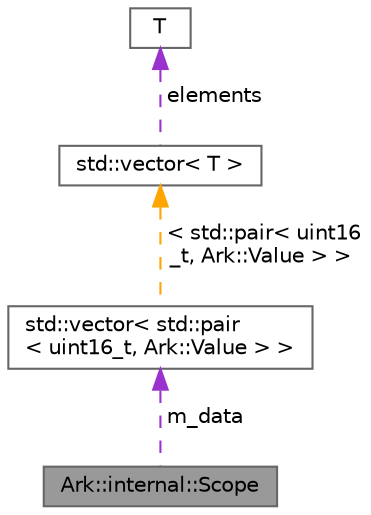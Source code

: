 digraph "Ark::internal::Scope"
{
 // INTERACTIVE_SVG=YES
 // LATEX_PDF_SIZE
  bgcolor="transparent";
  edge [fontname=Helvetica,fontsize=10,labelfontname=Helvetica,labelfontsize=10];
  node [fontname=Helvetica,fontsize=10,shape=box,height=0.2,width=0.4];
  Node1 [label="Ark::internal::Scope",height=0.2,width=0.4,color="gray40", fillcolor="grey60", style="filled", fontcolor="black",tooltip="A class to handle the VM scope more efficiently."];
  Node2 -> Node1 [dir="back",color="darkorchid3",style="dashed",label=" m_data" ];
  Node2 [label="std::vector\< std::pair\l\< uint16_t, Ark::Value \> \>",height=0.2,width=0.4,color="gray40", fillcolor="white", style="filled",tooltip=" "];
  Node3 -> Node2 [dir="back",color="orange",style="dashed",label=" \< std::pair\< uint16\l_t, Ark::Value \> \>" ];
  Node3 [label="std::vector\< T \>",height=0.2,width=0.4,color="gray40", fillcolor="white", style="filled",tooltip=" "];
  Node4 -> Node3 [dir="back",color="darkorchid3",style="dashed",label=" elements" ];
  Node4 [label="T",height=0.2,width=0.4,color="gray40", fillcolor="white", style="filled",tooltip=" "];
}
